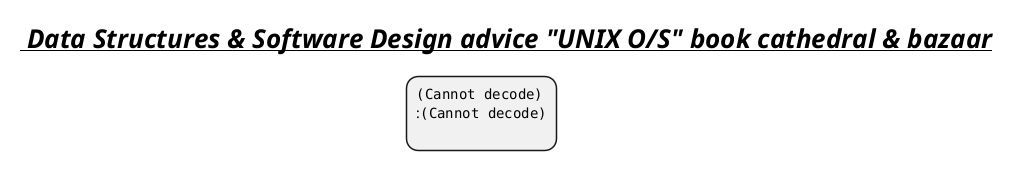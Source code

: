 @startmindmap
title =__// Data Structures & Software Design advice "UNIX O/S" book cathedral & bazaar//__

*:<img:images/img_37.png>
:<img:images/img_38.png>
;

@endmindmap
